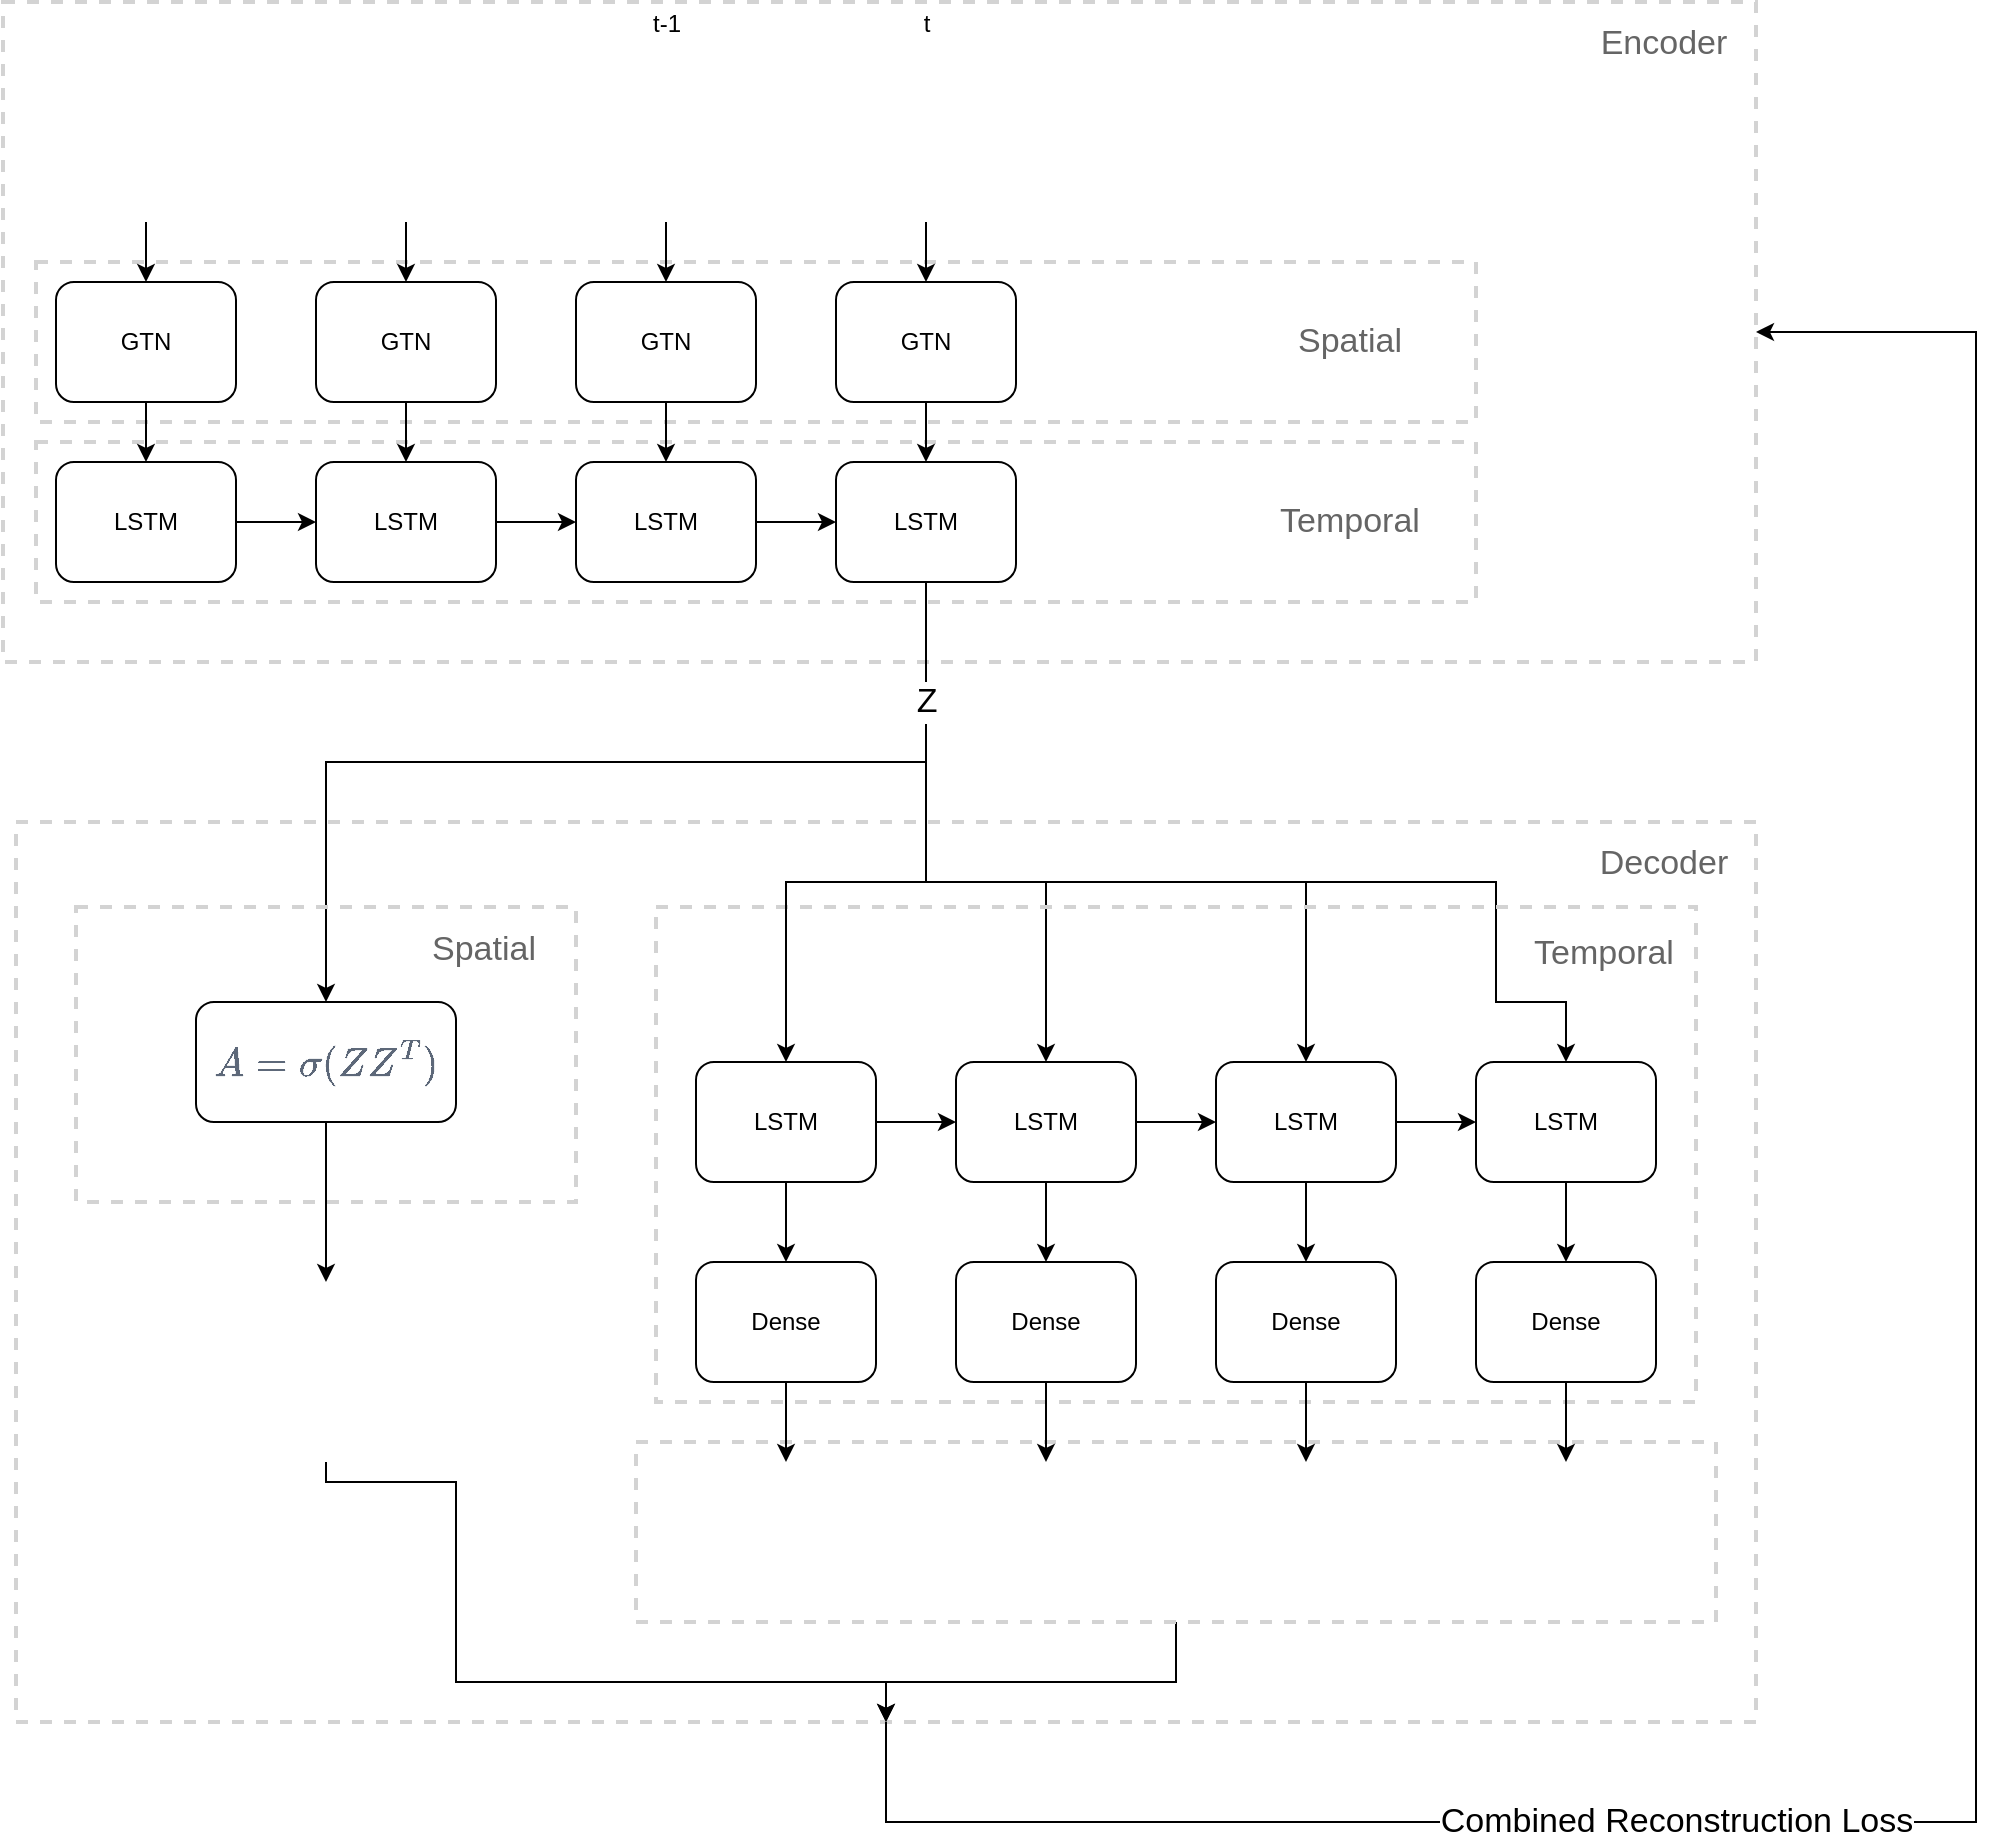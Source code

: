 <mxfile version="18.1.1" type="device"><diagram id="GnvRx8EW2W7NQ_IWGQej" name="Page-1"><mxGraphModel dx="1231" dy="1207" grid="1" gridSize="10" guides="1" tooltips="1" connect="1" arrows="1" fold="1" page="1" pageScale="1" pageWidth="827" pageHeight="1169" math="1" shadow="0"><root><mxCell id="0"/><mxCell id="1" parent="0"/><mxCell id="QQlVEEwsZJRgODaJav9q-39" value="" style="rounded=0;whiteSpace=wrap;html=1;fillColor=none;strokeColor=#d3d3d3;strokeWidth=2;dashed=1;" vertex="1" parent="1"><mxGeometry x="20" y="430" width="870" height="450" as="geometry"/></mxCell><mxCell id="QQlVEEwsZJRgODaJav9q-91" style="edgeStyle=orthogonalEdgeStyle;rounded=0;orthogonalLoop=1;jettySize=auto;html=1;entryX=0.5;entryY=1;entryDx=0;entryDy=0;fontSize=17;" edge="1" parent="1" source="QQlVEEwsZJRgODaJav9q-85" target="QQlVEEwsZJRgODaJav9q-39"><mxGeometry relative="1" as="geometry"><Array as="points"><mxPoint x="600" y="860"/><mxPoint x="455" y="860"/></Array></mxGeometry></mxCell><mxCell id="QQlVEEwsZJRgODaJav9q-85" value="" style="rounded=0;whiteSpace=wrap;html=1;fillColor=none;strokeColor=#d3d3d3;strokeWidth=2;dashed=1;" vertex="1" parent="1"><mxGeometry x="330" y="740" width="540" height="90" as="geometry"/></mxCell><mxCell id="QQlVEEwsZJRgODaJav9q-82" style="edgeStyle=orthogonalEdgeStyle;rounded=0;orthogonalLoop=1;jettySize=auto;html=1;fontSize=17;" edge="1" parent="1" source="QQlVEEwsZJRgODaJav9q-21" target="QQlVEEwsZJRgODaJav9q-50"><mxGeometry relative="1" as="geometry"><Array as="points"><mxPoint x="475" y="460"/><mxPoint x="535" y="460"/></Array></mxGeometry></mxCell><mxCell id="QQlVEEwsZJRgODaJav9q-83" style="edgeStyle=orthogonalEdgeStyle;rounded=0;orthogonalLoop=1;jettySize=auto;html=1;fontSize=17;" edge="1" parent="1" source="QQlVEEwsZJRgODaJav9q-21" target="QQlVEEwsZJRgODaJav9q-51"><mxGeometry relative="1" as="geometry"><Array as="points"><mxPoint x="475" y="460"/><mxPoint x="665" y="460"/></Array></mxGeometry></mxCell><mxCell id="QQlVEEwsZJRgODaJav9q-84" style="edgeStyle=orthogonalEdgeStyle;rounded=0;orthogonalLoop=1;jettySize=auto;html=1;entryX=0.5;entryY=0;entryDx=0;entryDy=0;fontSize=17;" edge="1" parent="1" source="QQlVEEwsZJRgODaJav9q-21" target="QQlVEEwsZJRgODaJav9q-52"><mxGeometry relative="1" as="geometry"><Array as="points"><mxPoint x="475" y="460"/><mxPoint x="760" y="460"/><mxPoint x="760" y="520"/><mxPoint x="795" y="520"/></Array></mxGeometry></mxCell><mxCell id="QQlVEEwsZJRgODaJav9q-48" value="" style="rounded=0;whiteSpace=wrap;html=1;fillColor=none;strokeColor=#d3d3d3;strokeWidth=2;dashed=1;" vertex="1" parent="1"><mxGeometry x="340" y="472.5" width="520" height="247.5" as="geometry"/></mxCell><mxCell id="QQlVEEwsZJRgODaJav9q-58" style="edgeStyle=orthogonalEdgeStyle;rounded=0;orthogonalLoop=1;jettySize=auto;html=1;fontSize=17;" edge="1" parent="1" source="QQlVEEwsZJRgODaJav9q-21" target="QQlVEEwsZJRgODaJav9q-42"><mxGeometry relative="1" as="geometry"><Array as="points"><mxPoint x="475" y="400"/><mxPoint x="175" y="400"/></Array></mxGeometry></mxCell><mxCell id="QQlVEEwsZJRgODaJav9q-45" value="" style="rounded=0;whiteSpace=wrap;html=1;fillColor=none;strokeColor=#d3d3d3;strokeWidth=2;dashed=1;" vertex="1" parent="1"><mxGeometry x="50" y="472.5" width="250" height="147.5" as="geometry"/></mxCell><mxCell id="QQlVEEwsZJRgODaJav9q-32" value="" style="rounded=0;whiteSpace=wrap;html=1;fillColor=none;strokeColor=#d3d3d3;strokeWidth=2;dashed=1;" vertex="1" parent="1"><mxGeometry x="30" y="150" width="720" height="80" as="geometry"/></mxCell><mxCell id="QQlVEEwsZJRgODaJav9q-33" value="" style="rounded=0;whiteSpace=wrap;html=1;fillColor=none;strokeColor=#d3d3d3;strokeWidth=2;dashed=1;" vertex="1" parent="1"><mxGeometry x="30" y="240" width="720" height="80" as="geometry"/></mxCell><mxCell id="QQlVEEwsZJRgODaJav9q-36" value="" style="rounded=0;whiteSpace=wrap;html=1;fillColor=none;strokeColor=#d3d3d3;strokeWidth=2;dashed=1;" vertex="1" parent="1"><mxGeometry x="13.5" y="20" width="876.5" height="330" as="geometry"/></mxCell><mxCell id="QQlVEEwsZJRgODaJav9q-13" style="edgeStyle=orthogonalEdgeStyle;rounded=0;orthogonalLoop=1;jettySize=auto;html=1;entryX=0.5;entryY=0;entryDx=0;entryDy=0;" edge="1" parent="1" source="QQlVEEwsZJRgODaJav9q-1" target="QQlVEEwsZJRgODaJav9q-5"><mxGeometry relative="1" as="geometry"/></mxCell><mxCell id="QQlVEEwsZJRgODaJav9q-1" value="" style="shape=image;html=1;verticalAlign=top;verticalLabelPosition=bottom;labelBackgroundColor=#ffffff;imageAspect=0;aspect=fixed;image=https://cdn0.iconfinder.com/data/icons/phosphor-thin-vol-3/256/graph-thin-128.png" vertex="1" parent="1"><mxGeometry x="40" y="40" width="90" height="90" as="geometry"/></mxCell><mxCell id="QQlVEEwsZJRgODaJav9q-14" style="edgeStyle=orthogonalEdgeStyle;rounded=0;orthogonalLoop=1;jettySize=auto;html=1;entryX=0.5;entryY=0;entryDx=0;entryDy=0;" edge="1" parent="1" source="QQlVEEwsZJRgODaJav9q-2" target="QQlVEEwsZJRgODaJav9q-7"><mxGeometry relative="1" as="geometry"/></mxCell><mxCell id="QQlVEEwsZJRgODaJav9q-2" value="" style="shape=image;html=1;verticalAlign=top;verticalLabelPosition=bottom;labelBackgroundColor=#ffffff;imageAspect=0;aspect=fixed;image=https://cdn0.iconfinder.com/data/icons/phosphor-thin-vol-3/256/graph-thin-128.png" vertex="1" parent="1"><mxGeometry x="170" y="40" width="90" height="90" as="geometry"/></mxCell><mxCell id="QQlVEEwsZJRgODaJav9q-15" style="edgeStyle=orthogonalEdgeStyle;rounded=0;orthogonalLoop=1;jettySize=auto;html=1;entryX=0.5;entryY=0;entryDx=0;entryDy=0;" edge="1" parent="1" source="QQlVEEwsZJRgODaJav9q-3" target="QQlVEEwsZJRgODaJav9q-8"><mxGeometry relative="1" as="geometry"/></mxCell><mxCell id="QQlVEEwsZJRgODaJav9q-3" value="t-1" style="shape=image;html=1;verticalAlign=bottom;verticalLabelPosition=top;labelBackgroundColor=#ffffff;imageAspect=0;aspect=fixed;image=https://cdn0.iconfinder.com/data/icons/phosphor-thin-vol-3/256/graph-thin-128.png;labelPosition=center;align=center;" vertex="1" parent="1"><mxGeometry x="300" y="40" width="90" height="90" as="geometry"/></mxCell><mxCell id="QQlVEEwsZJRgODaJav9q-16" style="edgeStyle=orthogonalEdgeStyle;rounded=0;orthogonalLoop=1;jettySize=auto;html=1;entryX=0.5;entryY=0;entryDx=0;entryDy=0;" edge="1" parent="1" source="QQlVEEwsZJRgODaJav9q-4" target="QQlVEEwsZJRgODaJav9q-9"><mxGeometry relative="1" as="geometry"/></mxCell><mxCell id="QQlVEEwsZJRgODaJav9q-4" value="t" style="shape=image;html=1;verticalAlign=bottom;verticalLabelPosition=top;labelBackgroundColor=#ffffff;imageAspect=0;aspect=fixed;image=https://cdn0.iconfinder.com/data/icons/phosphor-thin-vol-3/256/graph-thin-128.png;labelPosition=center;align=center;" vertex="1" parent="1"><mxGeometry x="430" y="40" width="90" height="90" as="geometry"/></mxCell><mxCell id="QQlVEEwsZJRgODaJav9q-18" style="edgeStyle=orthogonalEdgeStyle;rounded=0;orthogonalLoop=1;jettySize=auto;html=1;entryX=0.5;entryY=0;entryDx=0;entryDy=0;" edge="1" parent="1" source="QQlVEEwsZJRgODaJav9q-5" target="QQlVEEwsZJRgODaJav9q-17"><mxGeometry relative="1" as="geometry"/></mxCell><mxCell id="QQlVEEwsZJRgODaJav9q-5" value="GTN" style="rounded=1;whiteSpace=wrap;html=1;" vertex="1" parent="1"><mxGeometry x="40" y="160" width="90" height="60" as="geometry"/></mxCell><mxCell id="QQlVEEwsZJRgODaJav9q-25" style="edgeStyle=orthogonalEdgeStyle;rounded=0;orthogonalLoop=1;jettySize=auto;html=1;entryX=0.5;entryY=0;entryDx=0;entryDy=0;" edge="1" parent="1" source="QQlVEEwsZJRgODaJav9q-7" target="QQlVEEwsZJRgODaJav9q-19"><mxGeometry relative="1" as="geometry"/></mxCell><mxCell id="QQlVEEwsZJRgODaJav9q-7" value="GTN" style="rounded=1;whiteSpace=wrap;html=1;" vertex="1" parent="1"><mxGeometry x="170" y="160" width="90" height="60" as="geometry"/></mxCell><mxCell id="QQlVEEwsZJRgODaJav9q-26" style="edgeStyle=orthogonalEdgeStyle;rounded=0;orthogonalLoop=1;jettySize=auto;html=1;entryX=0.5;entryY=0;entryDx=0;entryDy=0;" edge="1" parent="1" source="QQlVEEwsZJRgODaJav9q-8" target="QQlVEEwsZJRgODaJav9q-20"><mxGeometry relative="1" as="geometry"/></mxCell><mxCell id="QQlVEEwsZJRgODaJav9q-8" value="GTN" style="rounded=1;whiteSpace=wrap;html=1;" vertex="1" parent="1"><mxGeometry x="300" y="160" width="90" height="60" as="geometry"/></mxCell><mxCell id="QQlVEEwsZJRgODaJav9q-27" style="edgeStyle=orthogonalEdgeStyle;rounded=0;orthogonalLoop=1;jettySize=auto;html=1;entryX=0.5;entryY=0;entryDx=0;entryDy=0;" edge="1" parent="1" source="QQlVEEwsZJRgODaJav9q-9" target="QQlVEEwsZJRgODaJav9q-21"><mxGeometry relative="1" as="geometry"/></mxCell><mxCell id="QQlVEEwsZJRgODaJav9q-9" value="GTN" style="rounded=1;whiteSpace=wrap;html=1;" vertex="1" parent="1"><mxGeometry x="430" y="160" width="90" height="60" as="geometry"/></mxCell><mxCell id="QQlVEEwsZJRgODaJav9q-23" style="edgeStyle=orthogonalEdgeStyle;rounded=0;orthogonalLoop=1;jettySize=auto;html=1;entryX=0;entryY=0.5;entryDx=0;entryDy=0;" edge="1" parent="1" source="QQlVEEwsZJRgODaJav9q-17" target="QQlVEEwsZJRgODaJav9q-19"><mxGeometry relative="1" as="geometry"/></mxCell><mxCell id="QQlVEEwsZJRgODaJav9q-17" value="LSTM" style="rounded=1;whiteSpace=wrap;html=1;" vertex="1" parent="1"><mxGeometry x="40" y="250" width="90" height="60" as="geometry"/></mxCell><mxCell id="QQlVEEwsZJRgODaJav9q-22" style="edgeStyle=orthogonalEdgeStyle;rounded=0;orthogonalLoop=1;jettySize=auto;html=1;entryX=0;entryY=0.5;entryDx=0;entryDy=0;" edge="1" parent="1" source="QQlVEEwsZJRgODaJav9q-19" target="QQlVEEwsZJRgODaJav9q-20"><mxGeometry relative="1" as="geometry"/></mxCell><mxCell id="QQlVEEwsZJRgODaJav9q-19" value="LSTM" style="rounded=1;whiteSpace=wrap;html=1;" vertex="1" parent="1"><mxGeometry x="170" y="250" width="90" height="60" as="geometry"/></mxCell><mxCell id="QQlVEEwsZJRgODaJav9q-24" style="edgeStyle=orthogonalEdgeStyle;rounded=0;orthogonalLoop=1;jettySize=auto;html=1;entryX=0;entryY=0.5;entryDx=0;entryDy=0;" edge="1" parent="1" source="QQlVEEwsZJRgODaJav9q-20" target="QQlVEEwsZJRgODaJav9q-21"><mxGeometry relative="1" as="geometry"/></mxCell><mxCell id="QQlVEEwsZJRgODaJav9q-20" value="LSTM" style="rounded=1;whiteSpace=wrap;html=1;" vertex="1" parent="1"><mxGeometry x="300" y="250" width="90" height="60" as="geometry"/></mxCell><mxCell id="QQlVEEwsZJRgODaJav9q-38" value="Z" style="edgeStyle=orthogonalEdgeStyle;rounded=0;orthogonalLoop=1;jettySize=auto;html=1;fontSize=17;entryX=0.5;entryY=0;entryDx=0;entryDy=0;" edge="1" parent="1" source="QQlVEEwsZJRgODaJav9q-21" target="QQlVEEwsZJRgODaJav9q-49"><mxGeometry x="-0.613" relative="1" as="geometry"><mxPoint x="430" y="400" as="targetPoint"/><Array as="points"><mxPoint x="475" y="460"/><mxPoint x="405" y="460"/></Array><mxPoint as="offset"/></mxGeometry></mxCell><mxCell id="QQlVEEwsZJRgODaJav9q-21" value="LSTM" style="rounded=1;whiteSpace=wrap;html=1;" vertex="1" parent="1"><mxGeometry x="430" y="250" width="90" height="60" as="geometry"/></mxCell><mxCell id="QQlVEEwsZJRgODaJav9q-34" value="Spatial" style="strokeWidth=1;html=1;shadow=0;dashed=0;shape=mxgraph.ios.iTextInput;strokeColor=none;buttonText=;fontSize=17;whiteSpace=wrap;align=center;fillColor=none;textOpacity=60;" vertex="1" parent="1"><mxGeometry x="640" y="168.75" width="93.5" height="42.5" as="geometry"/></mxCell><mxCell id="QQlVEEwsZJRgODaJav9q-35" value="Temporal" style="strokeWidth=1;html=1;shadow=0;dashed=0;shape=mxgraph.ios.iTextInput;strokeColor=none;buttonText=;fontSize=17;whiteSpace=wrap;align=center;fillColor=none;textOpacity=60;" vertex="1" parent="1"><mxGeometry x="640" y="258.75" width="93.5" height="42.5" as="geometry"/></mxCell><mxCell id="QQlVEEwsZJRgODaJav9q-37" value="Encoder" style="strokeWidth=1;html=1;shadow=0;dashed=0;shape=mxgraph.ios.iTextInput;strokeColor=none;buttonText=;fontSize=17;whiteSpace=wrap;align=center;fillColor=none;textOpacity=60;" vertex="1" parent="1"><mxGeometry x="796.5" y="20" width="93.5" height="42.5" as="geometry"/></mxCell><mxCell id="QQlVEEwsZJRgODaJav9q-43" value="Combined Reconstruction Loss" style="edgeStyle=orthogonalEdgeStyle;rounded=0;orthogonalLoop=1;jettySize=auto;html=1;entryX=1;entryY=0.5;entryDx=0;entryDy=0;fontSize=17;exitX=0.5;exitY=1;exitDx=0;exitDy=0;" edge="1" parent="1" source="QQlVEEwsZJRgODaJav9q-39" target="QQlVEEwsZJRgODaJav9q-36"><mxGeometry x="-0.387" relative="1" as="geometry"><mxPoint x="668" y="898.75" as="sourcePoint"/><mxPoint x="1098" y="258.75" as="targetPoint"/><Array as="points"><mxPoint x="455" y="930"/><mxPoint x="1000" y="930"/><mxPoint x="1000" y="185"/></Array><mxPoint as="offset"/></mxGeometry></mxCell><mxCell id="QQlVEEwsZJRgODaJav9q-41" value="Decoder" style="strokeWidth=1;html=1;shadow=0;dashed=0;shape=mxgraph.ios.iTextInput;strokeColor=none;buttonText=;fontSize=17;whiteSpace=wrap;align=center;fillColor=none;textOpacity=60;" vertex="1" parent="1"><mxGeometry x="796.5" y="430" width="93.5" height="42.5" as="geometry"/></mxCell><mxCell id="QQlVEEwsZJRgODaJav9q-70" style="edgeStyle=orthogonalEdgeStyle;rounded=0;orthogonalLoop=1;jettySize=auto;html=1;fontSize=17;" edge="1" parent="1" source="QQlVEEwsZJRgODaJav9q-42" target="QQlVEEwsZJRgODaJav9q-69"><mxGeometry relative="1" as="geometry"/></mxCell><mxCell id="QQlVEEwsZJRgODaJav9q-42" value="&lt;span style=&quot;font-size: 16px; text-align: start; caret-color: rgb(93, 104, 121); color: rgb(93, 104, 121); font-family: monospace, monospace; background-color: rgb(255, 255, 255);&quot;&gt;$$A=\sigma(ZZ^T)$$&lt;/span&gt;" style="rounded=1;whiteSpace=wrap;html=1;" vertex="1" parent="1"><mxGeometry x="110" y="520" width="130" height="60" as="geometry"/></mxCell><mxCell id="QQlVEEwsZJRgODaJav9q-46" value="Spatial" style="strokeWidth=1;html=1;shadow=0;dashed=0;shape=mxgraph.ios.iTextInput;strokeColor=none;buttonText=;fontSize=17;whiteSpace=wrap;align=center;fillColor=none;textOpacity=60;" vertex="1" parent="1"><mxGeometry x="206.5" y="472.5" width="93.5" height="42.5" as="geometry"/></mxCell><mxCell id="QQlVEEwsZJRgODaJav9q-60" style="edgeStyle=orthogonalEdgeStyle;rounded=0;orthogonalLoop=1;jettySize=auto;html=1;entryX=0;entryY=0.5;entryDx=0;entryDy=0;fontSize=17;" edge="1" parent="1" source="QQlVEEwsZJRgODaJav9q-49" target="QQlVEEwsZJRgODaJav9q-50"><mxGeometry relative="1" as="geometry"/></mxCell><mxCell id="QQlVEEwsZJRgODaJav9q-61" style="edgeStyle=orthogonalEdgeStyle;rounded=0;orthogonalLoop=1;jettySize=auto;html=1;entryX=0.5;entryY=0;entryDx=0;entryDy=0;fontSize=17;" edge="1" parent="1" source="QQlVEEwsZJRgODaJav9q-49" target="QQlVEEwsZJRgODaJav9q-53"><mxGeometry relative="1" as="geometry"/></mxCell><mxCell id="QQlVEEwsZJRgODaJav9q-49" value="LSTM" style="rounded=1;whiteSpace=wrap;html=1;" vertex="1" parent="1"><mxGeometry x="360" y="550" width="90" height="60" as="geometry"/></mxCell><mxCell id="QQlVEEwsZJRgODaJav9q-62" style="edgeStyle=orthogonalEdgeStyle;rounded=0;orthogonalLoop=1;jettySize=auto;html=1;fontSize=17;" edge="1" parent="1" source="QQlVEEwsZJRgODaJav9q-50" target="QQlVEEwsZJRgODaJav9q-54"><mxGeometry relative="1" as="geometry"/></mxCell><mxCell id="QQlVEEwsZJRgODaJav9q-65" style="edgeStyle=orthogonalEdgeStyle;rounded=0;orthogonalLoop=1;jettySize=auto;html=1;entryX=0;entryY=0.5;entryDx=0;entryDy=0;fontSize=17;" edge="1" parent="1" source="QQlVEEwsZJRgODaJav9q-50" target="QQlVEEwsZJRgODaJav9q-51"><mxGeometry relative="1" as="geometry"/></mxCell><mxCell id="QQlVEEwsZJRgODaJav9q-50" value="LSTM" style="rounded=1;whiteSpace=wrap;html=1;" vertex="1" parent="1"><mxGeometry x="490" y="550" width="90" height="60" as="geometry"/></mxCell><mxCell id="QQlVEEwsZJRgODaJav9q-63" style="edgeStyle=orthogonalEdgeStyle;rounded=0;orthogonalLoop=1;jettySize=auto;html=1;fontSize=17;" edge="1" parent="1" source="QQlVEEwsZJRgODaJav9q-51" target="QQlVEEwsZJRgODaJav9q-55"><mxGeometry relative="1" as="geometry"/></mxCell><mxCell id="QQlVEEwsZJRgODaJav9q-66" value="" style="edgeStyle=orthogonalEdgeStyle;rounded=0;orthogonalLoop=1;jettySize=auto;html=1;fontSize=17;" edge="1" parent="1" source="QQlVEEwsZJRgODaJav9q-51" target="QQlVEEwsZJRgODaJav9q-52"><mxGeometry relative="1" as="geometry"/></mxCell><mxCell id="QQlVEEwsZJRgODaJav9q-51" value="LSTM" style="rounded=1;whiteSpace=wrap;html=1;" vertex="1" parent="1"><mxGeometry x="620" y="550" width="90" height="60" as="geometry"/></mxCell><mxCell id="QQlVEEwsZJRgODaJav9q-64" style="edgeStyle=orthogonalEdgeStyle;rounded=0;orthogonalLoop=1;jettySize=auto;html=1;entryX=0.5;entryY=0;entryDx=0;entryDy=0;fontSize=17;" edge="1" parent="1" source="QQlVEEwsZJRgODaJav9q-52" target="QQlVEEwsZJRgODaJav9q-56"><mxGeometry relative="1" as="geometry"/></mxCell><mxCell id="QQlVEEwsZJRgODaJav9q-52" value="LSTM" style="rounded=1;whiteSpace=wrap;html=1;" vertex="1" parent="1"><mxGeometry x="750" y="550" width="90" height="60" as="geometry"/></mxCell><mxCell id="QQlVEEwsZJRgODaJav9q-89" style="edgeStyle=orthogonalEdgeStyle;rounded=0;orthogonalLoop=1;jettySize=auto;html=1;entryX=0.5;entryY=0;entryDx=0;entryDy=0;fontSize=17;" edge="1" parent="1" source="QQlVEEwsZJRgODaJav9q-53" target="QQlVEEwsZJRgODaJav9q-73"><mxGeometry relative="1" as="geometry"/></mxCell><mxCell id="QQlVEEwsZJRgODaJav9q-53" value="Dense" style="rounded=1;whiteSpace=wrap;html=1;" vertex="1" parent="1"><mxGeometry x="360" y="650" width="90" height="60" as="geometry"/></mxCell><mxCell id="QQlVEEwsZJRgODaJav9q-79" style="edgeStyle=orthogonalEdgeStyle;rounded=0;orthogonalLoop=1;jettySize=auto;html=1;fontSize=17;" edge="1" parent="1" source="QQlVEEwsZJRgODaJav9q-54" target="QQlVEEwsZJRgODaJav9q-74"><mxGeometry relative="1" as="geometry"/></mxCell><mxCell id="QQlVEEwsZJRgODaJav9q-54" value="Dense" style="rounded=1;whiteSpace=wrap;html=1;" vertex="1" parent="1"><mxGeometry x="490" y="650" width="90" height="60" as="geometry"/></mxCell><mxCell id="QQlVEEwsZJRgODaJav9q-80" style="edgeStyle=orthogonalEdgeStyle;rounded=0;orthogonalLoop=1;jettySize=auto;html=1;fontSize=17;" edge="1" parent="1" source="QQlVEEwsZJRgODaJav9q-55" target="QQlVEEwsZJRgODaJav9q-75"><mxGeometry relative="1" as="geometry"/></mxCell><mxCell id="QQlVEEwsZJRgODaJav9q-55" value="Dense" style="rounded=1;whiteSpace=wrap;html=1;" vertex="1" parent="1"><mxGeometry x="620" y="650" width="90" height="60" as="geometry"/></mxCell><mxCell id="QQlVEEwsZJRgODaJav9q-81" style="edgeStyle=orthogonalEdgeStyle;rounded=0;orthogonalLoop=1;jettySize=auto;html=1;fontSize=17;" edge="1" parent="1" source="QQlVEEwsZJRgODaJav9q-56" target="QQlVEEwsZJRgODaJav9q-76"><mxGeometry relative="1" as="geometry"/></mxCell><mxCell id="QQlVEEwsZJRgODaJav9q-56" value="Dense" style="rounded=1;whiteSpace=wrap;html=1;" vertex="1" parent="1"><mxGeometry x="750" y="650" width="90" height="60" as="geometry"/></mxCell><mxCell id="QQlVEEwsZJRgODaJav9q-59" value="Temporal" style="strokeWidth=1;html=1;shadow=0;dashed=0;shape=mxgraph.ios.iTextInput;strokeColor=none;buttonText=;fontSize=17;whiteSpace=wrap;align=center;fillColor=none;textOpacity=60;" vertex="1" parent="1"><mxGeometry x="766.5" y="472.5" width="93.5" height="47.5" as="geometry"/></mxCell><mxCell id="QQlVEEwsZJRgODaJav9q-90" style="edgeStyle=orthogonalEdgeStyle;rounded=0;orthogonalLoop=1;jettySize=auto;html=1;entryX=0.5;entryY=1;entryDx=0;entryDy=0;fontSize=17;" edge="1" parent="1" source="QQlVEEwsZJRgODaJav9q-69" target="QQlVEEwsZJRgODaJav9q-39"><mxGeometry relative="1" as="geometry"><Array as="points"><mxPoint x="175" y="760"/><mxPoint x="240" y="760"/><mxPoint x="240" y="860"/><mxPoint x="455" y="860"/></Array></mxGeometry></mxCell><mxCell id="QQlVEEwsZJRgODaJav9q-69" value="" style="shape=image;html=1;verticalAlign=top;verticalLabelPosition=bottom;labelBackgroundColor=#ffffff;imageAspect=0;aspect=fixed;image=https://cdn0.iconfinder.com/data/icons/phosphor-thin-vol-3/256/graph-thin-128.png" vertex="1" parent="1"><mxGeometry x="130" y="660" width="90" height="90" as="geometry"/></mxCell><mxCell id="QQlVEEwsZJRgODaJav9q-73" value="" style="shape=image;html=1;verticalAlign=top;verticalLabelPosition=bottom;labelBackgroundColor=#ffffff;imageAspect=0;aspect=fixed;image=https://cdn1.iconfinder.com/data/icons/bootstrap-vol-3/16/graph-up-128.png;dashed=1;fontSize=17;strokeColor=default;fillColor=none;" vertex="1" parent="1"><mxGeometry x="376" y="750" width="58" height="58" as="geometry"/></mxCell><mxCell id="QQlVEEwsZJRgODaJav9q-74" value="" style="shape=image;html=1;verticalAlign=top;verticalLabelPosition=bottom;labelBackgroundColor=#ffffff;imageAspect=0;aspect=fixed;image=https://cdn1.iconfinder.com/data/icons/bootstrap-vol-3/16/graph-up-128.png;dashed=1;fontSize=17;strokeColor=default;fillColor=none;" vertex="1" parent="1"><mxGeometry x="506" y="750" width="58" height="58" as="geometry"/></mxCell><mxCell id="QQlVEEwsZJRgODaJav9q-75" value="" style="shape=image;html=1;verticalAlign=top;verticalLabelPosition=bottom;labelBackgroundColor=#ffffff;imageAspect=0;aspect=fixed;image=https://cdn1.iconfinder.com/data/icons/bootstrap-vol-3/16/graph-up-128.png;dashed=1;fontSize=17;strokeColor=default;fillColor=none;" vertex="1" parent="1"><mxGeometry x="636" y="750" width="58" height="58" as="geometry"/></mxCell><mxCell id="QQlVEEwsZJRgODaJav9q-76" value="" style="shape=image;html=1;verticalAlign=top;verticalLabelPosition=bottom;labelBackgroundColor=#ffffff;imageAspect=0;aspect=fixed;image=https://cdn1.iconfinder.com/data/icons/bootstrap-vol-3/16/graph-up-128.png;dashed=1;fontSize=17;strokeColor=default;fillColor=none;" vertex="1" parent="1"><mxGeometry x="766" y="750" width="58" height="58" as="geometry"/></mxCell></root></mxGraphModel></diagram></mxfile>